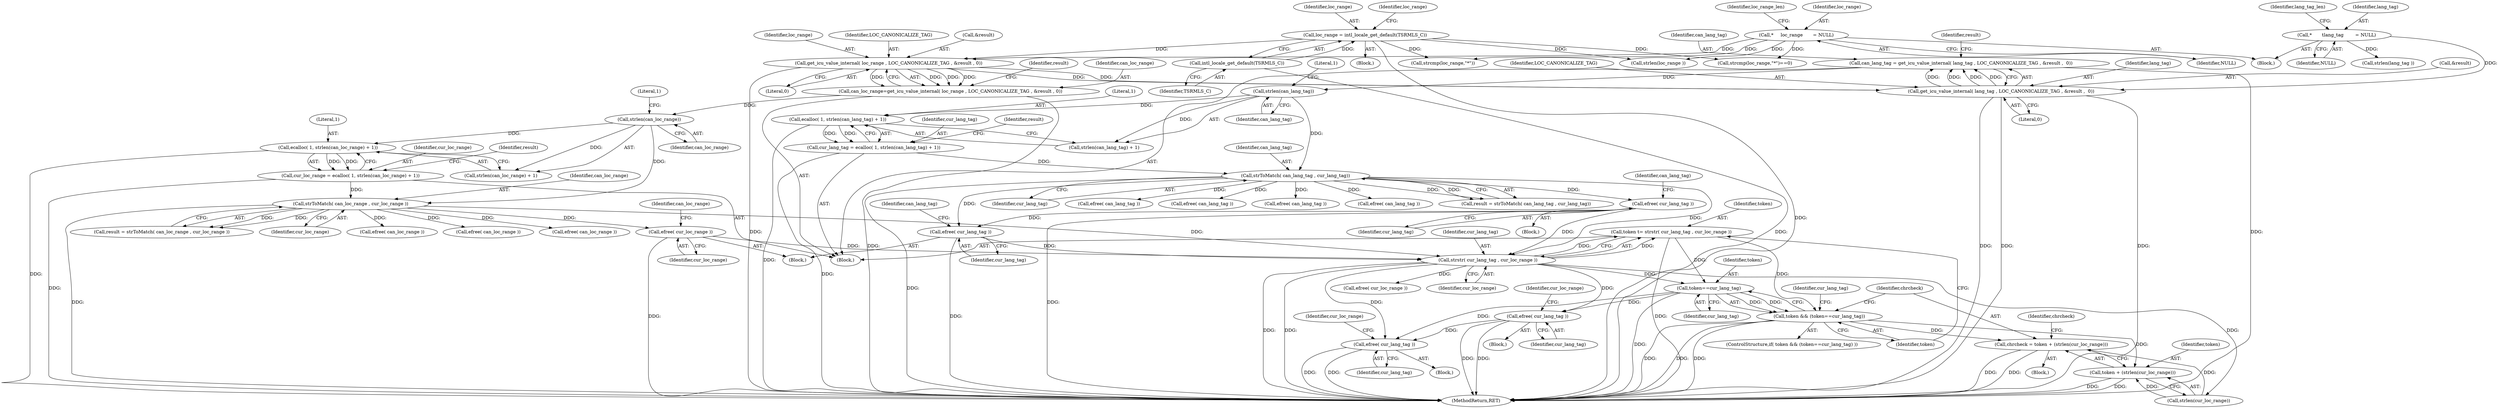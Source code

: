 digraph "0_php-src_97eff7eb57fc2320c267a949cffd622c38712484?w=1_10@API" {
"1000267" [label="(Call,token \t= strstr( cur_lang_tag , cur_loc_range ))"];
"1000269" [label="(Call,strstr( cur_lang_tag , cur_loc_range ))"];
"1000258" [label="(Call,efree( cur_lang_tag ))"];
"1000235" [label="(Call,efree( cur_lang_tag ))"];
"1000227" [label="(Call,strToMatch( can_lang_tag , cur_lang_tag))"];
"1000222" [label="(Call,strlen(can_lang_tag))"];
"1000203" [label="(Call,can_lang_tag = get_icu_value_internal( lang_tag , LOC_CANONICALIZE_TAG , &result ,  0))"];
"1000205" [label="(Call,get_icu_value_internal( lang_tag , LOC_CANONICALIZE_TAG , &result ,  0))"];
"1000116" [label="(Call,*       \tlang_tag        = NULL)"];
"1000191" [label="(Call,get_icu_value_internal( loc_range , LOC_CANONICALIZE_TAG , &result , 0))"];
"1000124" [label="(Call,*     loc_range       = NULL)"];
"1000174" [label="(Call,loc_range = intl_locale_get_default(TSRMLS_C))"];
"1000176" [label="(Call,intl_locale_get_default(TSRMLS_C))"];
"1000217" [label="(Call,cur_lang_tag = ecalloc( 1, strlen(can_lang_tag) + 1))"];
"1000219" [label="(Call,ecalloc( 1, strlen(can_lang_tag) + 1))"];
"1000250" [label="(Call,strToMatch( can_loc_range , cur_loc_range ))"];
"1000245" [label="(Call,strlen(can_loc_range))"];
"1000189" [label="(Call,can_loc_range=get_icu_value_internal( loc_range , LOC_CANONICALIZE_TAG , &result , 0))"];
"1000240" [label="(Call,cur_loc_range = ecalloc( 1, strlen(can_loc_range) + 1))"];
"1000242" [label="(Call,ecalloc( 1, strlen(can_loc_range) + 1))"];
"1000262" [label="(Call,efree( cur_loc_range ))"];
"1000273" [label="(Call,token && (token==cur_lang_tag))"];
"1000279" [label="(Call,chrcheck = token + (strlen(cur_loc_range)))"];
"1000281" [label="(Call,token + (strlen(cur_loc_range)))"];
"1000275" [label="(Call,token==cur_lang_tag)"];
"1000297" [label="(Call,efree( cur_lang_tag ))"];
"1000318" [label="(Call,efree( cur_lang_tag ))"];
"1000246" [label="(Identifier,can_loc_range)"];
"1000175" [label="(Identifier,loc_range)"];
"1000244" [label="(Call,strlen(can_loc_range) + 1)"];
"1000249" [label="(Identifier,result)"];
"1000281" [label="(Call,token + (strlen(cur_loc_range)))"];
"1000228" [label="(Identifier,can_lang_tag)"];
"1000180" [label="(Call,strcmp(loc_range,\"*\"))"];
"1000272" [label="(ControlStructure,if( token && (token==cur_lang_tag) ))"];
"1000296" [label="(Block,)"];
"1000282" [label="(Identifier,token)"];
"1000235" [label="(Call,efree( cur_lang_tag ))"];
"1000251" [label="(Identifier,can_loc_range)"];
"1000267" [label="(Call,token \t= strstr( cur_lang_tag , cur_loc_range ))"];
"1000300" [label="(Identifier,cur_loc_range)"];
"1000177" [label="(Identifier,TSRMLS_C)"];
"1000258" [label="(Call,efree( cur_lang_tag ))"];
"1000317" [label="(Block,)"];
"1000192" [label="(Identifier,loc_range)"];
"1000257" [label="(Block,)"];
"1000280" [label="(Identifier,chrcheck)"];
"1000297" [label="(Call,efree( cur_lang_tag ))"];
"1000276" [label="(Identifier,token)"];
"1000193" [label="(Identifier,LOC_CANONICALIZE_TAG)"];
"1000189" [label="(Call,can_loc_range=get_icu_value_internal( loc_range , LOC_CANONICALIZE_TAG , &result , 0))"];
"1000364" [label="(Call,strlen(loc_range ))"];
"1000241" [label="(Identifier,cur_loc_range)"];
"1000318" [label="(Call,efree( cur_lang_tag ))"];
"1000236" [label="(Identifier,cur_lang_tag)"];
"1000328" [label="(Call,efree( can_lang_tag ))"];
"1000217" [label="(Call,cur_lang_tag = ecalloc( 1, strlen(can_lang_tag) + 1))"];
"1000114" [label="(Block,)"];
"1000277" [label="(Identifier,cur_lang_tag)"];
"1000181" [label="(Identifier,loc_range)"];
"1000121" [label="(Identifier,lang_tag_len)"];
"1000213" [label="(Identifier,result)"];
"1000194" [label="(Call,&result)"];
"1000210" [label="(Literal,0)"];
"1000226" [label="(Identifier,result)"];
"1000259" [label="(Identifier,cur_lang_tag)"];
"1000242" [label="(Call,ecalloc( 1, strlen(can_loc_range) + 1))"];
"1000265" [label="(Identifier,can_loc_range)"];
"1000118" [label="(Identifier,NULL)"];
"1000261" [label="(Identifier,can_lang_tag)"];
"1000203" [label="(Call,can_lang_tag = get_icu_value_internal( lang_tag , LOC_CANONICALIZE_TAG , &result ,  0))"];
"1000312" [label="(Call,efree( can_loc_range ))"];
"1000129" [label="(Identifier,loc_range_len)"];
"1000176" [label="(Call,intl_locale_get_default(TSRMLS_C))"];
"1000219" [label="(Call,ecalloc( 1, strlen(can_lang_tag) + 1))"];
"1000275" [label="(Call,token==cur_lang_tag)"];
"1000240" [label="(Call,cur_loc_range = ecalloc( 1, strlen(can_loc_range) + 1))"];
"1000222" [label="(Call,strlen(can_lang_tag))"];
"1000260" [label="(Call,efree( can_lang_tag ))"];
"1000229" [label="(Identifier,cur_lang_tag)"];
"1000252" [label="(Identifier,cur_loc_range)"];
"1000274" [label="(Identifier,token)"];
"1000298" [label="(Identifier,cur_lang_tag)"];
"1000220" [label="(Literal,1)"];
"1000431" [label="(MethodReturn,RET)"];
"1000207" [label="(Identifier,LOC_CANONICALIZE_TAG)"];
"1000238" [label="(Identifier,can_lang_tag)"];
"1000126" [label="(Identifier,NULL)"];
"1000199" [label="(Identifier,result)"];
"1000263" [label="(Identifier,cur_loc_range)"];
"1000116" [label="(Call,*       \tlang_tag        = NULL)"];
"1000204" [label="(Identifier,can_lang_tag)"];
"1000234" [label="(Block,)"];
"1000269" [label="(Call,strstr( cur_lang_tag , cur_loc_range ))"];
"1000191" [label="(Call,get_icu_value_internal( loc_range , LOC_CANONICALIZE_TAG , &result , 0))"];
"1000188" [label="(Block,)"];
"1000279" [label="(Call,chrcheck = token + (strlen(cur_loc_range)))"];
"1000250" [label="(Call,strToMatch( can_loc_range , cur_loc_range ))"];
"1000262" [label="(Call,efree( cur_loc_range ))"];
"1000117" [label="(Identifier,lang_tag)"];
"1000283" [label="(Call,strlen(cur_loc_range))"];
"1000237" [label="(Call,efree( can_lang_tag ))"];
"1000268" [label="(Identifier,token)"];
"1000323" [label="(Call,efree( cur_loc_range ))"];
"1000173" [label="(Block,)"];
"1000270" [label="(Identifier,cur_lang_tag)"];
"1000223" [label="(Identifier,can_lang_tag)"];
"1000206" [label="(Identifier,lang_tag)"];
"1000196" [label="(Literal,0)"];
"1000225" [label="(Call,result = strToMatch( can_lang_tag , cur_lang_tag))"];
"1000333" [label="(Call,efree( can_loc_range ))"];
"1000248" [label="(Call,result = strToMatch( can_loc_range , cur_loc_range ))"];
"1000307" [label="(Call,efree( can_lang_tag ))"];
"1000289" [label="(Identifier,chrcheck)"];
"1000243" [label="(Literal,1)"];
"1000190" [label="(Identifier,can_loc_range)"];
"1000124" [label="(Call,*     loc_range       = NULL)"];
"1000321" [label="(Identifier,cur_loc_range)"];
"1000316" [label="(Identifier,cur_lang_tag)"];
"1000273" [label="(Call,token && (token==cur_lang_tag))"];
"1000227" [label="(Call,strToMatch( can_lang_tag , cur_lang_tag))"];
"1000319" [label="(Identifier,cur_lang_tag)"];
"1000174" [label="(Call,loc_range = intl_locale_get_default(TSRMLS_C))"];
"1000221" [label="(Call,strlen(can_lang_tag) + 1)"];
"1000271" [label="(Identifier,cur_loc_range)"];
"1000125" [label="(Identifier,loc_range)"];
"1000247" [label="(Literal,1)"];
"1000224" [label="(Literal,1)"];
"1000264" [label="(Call,efree( can_loc_range ))"];
"1000278" [label="(Block,)"];
"1000245" [label="(Call,strlen(can_loc_range))"];
"1000343" [label="(Call,strlen(lang_tag ))"];
"1000208" [label="(Call,&result)"];
"1000218" [label="(Identifier,cur_lang_tag)"];
"1000179" [label="(Call,strcmp(loc_range,\"*\")==0)"];
"1000205" [label="(Call,get_icu_value_internal( lang_tag , LOC_CANONICALIZE_TAG , &result ,  0))"];
"1000267" -> "1000188"  [label="AST: "];
"1000267" -> "1000269"  [label="CFG: "];
"1000268" -> "1000267"  [label="AST: "];
"1000269" -> "1000267"  [label="AST: "];
"1000274" -> "1000267"  [label="CFG: "];
"1000267" -> "1000431"  [label="DDG: "];
"1000269" -> "1000267"  [label="DDG: "];
"1000269" -> "1000267"  [label="DDG: "];
"1000267" -> "1000273"  [label="DDG: "];
"1000267" -> "1000275"  [label="DDG: "];
"1000269" -> "1000271"  [label="CFG: "];
"1000270" -> "1000269"  [label="AST: "];
"1000271" -> "1000269"  [label="AST: "];
"1000269" -> "1000431"  [label="DDG: "];
"1000269" -> "1000431"  [label="DDG: "];
"1000258" -> "1000269"  [label="DDG: "];
"1000235" -> "1000269"  [label="DDG: "];
"1000227" -> "1000269"  [label="DDG: "];
"1000250" -> "1000269"  [label="DDG: "];
"1000262" -> "1000269"  [label="DDG: "];
"1000269" -> "1000275"  [label="DDG: "];
"1000269" -> "1000283"  [label="DDG: "];
"1000269" -> "1000297"  [label="DDG: "];
"1000269" -> "1000318"  [label="DDG: "];
"1000269" -> "1000323"  [label="DDG: "];
"1000258" -> "1000257"  [label="AST: "];
"1000258" -> "1000259"  [label="CFG: "];
"1000259" -> "1000258"  [label="AST: "];
"1000261" -> "1000258"  [label="CFG: "];
"1000258" -> "1000431"  [label="DDG: "];
"1000235" -> "1000258"  [label="DDG: "];
"1000227" -> "1000258"  [label="DDG: "];
"1000235" -> "1000234"  [label="AST: "];
"1000235" -> "1000236"  [label="CFG: "];
"1000236" -> "1000235"  [label="AST: "];
"1000238" -> "1000235"  [label="CFG: "];
"1000235" -> "1000431"  [label="DDG: "];
"1000227" -> "1000235"  [label="DDG: "];
"1000227" -> "1000225"  [label="AST: "];
"1000227" -> "1000229"  [label="CFG: "];
"1000228" -> "1000227"  [label="AST: "];
"1000229" -> "1000227"  [label="AST: "];
"1000225" -> "1000227"  [label="CFG: "];
"1000227" -> "1000431"  [label="DDG: "];
"1000227" -> "1000225"  [label="DDG: "];
"1000227" -> "1000225"  [label="DDG: "];
"1000222" -> "1000227"  [label="DDG: "];
"1000217" -> "1000227"  [label="DDG: "];
"1000227" -> "1000237"  [label="DDG: "];
"1000227" -> "1000260"  [label="DDG: "];
"1000227" -> "1000307"  [label="DDG: "];
"1000227" -> "1000328"  [label="DDG: "];
"1000222" -> "1000221"  [label="AST: "];
"1000222" -> "1000223"  [label="CFG: "];
"1000223" -> "1000222"  [label="AST: "];
"1000224" -> "1000222"  [label="CFG: "];
"1000222" -> "1000219"  [label="DDG: "];
"1000222" -> "1000221"  [label="DDG: "];
"1000203" -> "1000222"  [label="DDG: "];
"1000203" -> "1000188"  [label="AST: "];
"1000203" -> "1000205"  [label="CFG: "];
"1000204" -> "1000203"  [label="AST: "];
"1000205" -> "1000203"  [label="AST: "];
"1000213" -> "1000203"  [label="CFG: "];
"1000203" -> "1000431"  [label="DDG: "];
"1000205" -> "1000203"  [label="DDG: "];
"1000205" -> "1000203"  [label="DDG: "];
"1000205" -> "1000203"  [label="DDG: "];
"1000205" -> "1000203"  [label="DDG: "];
"1000205" -> "1000210"  [label="CFG: "];
"1000206" -> "1000205"  [label="AST: "];
"1000207" -> "1000205"  [label="AST: "];
"1000208" -> "1000205"  [label="AST: "];
"1000210" -> "1000205"  [label="AST: "];
"1000205" -> "1000431"  [label="DDG: "];
"1000205" -> "1000431"  [label="DDG: "];
"1000205" -> "1000431"  [label="DDG: "];
"1000116" -> "1000205"  [label="DDG: "];
"1000191" -> "1000205"  [label="DDG: "];
"1000191" -> "1000205"  [label="DDG: "];
"1000116" -> "1000114"  [label="AST: "];
"1000116" -> "1000118"  [label="CFG: "];
"1000117" -> "1000116"  [label="AST: "];
"1000118" -> "1000116"  [label="AST: "];
"1000121" -> "1000116"  [label="CFG: "];
"1000116" -> "1000343"  [label="DDG: "];
"1000191" -> "1000189"  [label="AST: "];
"1000191" -> "1000196"  [label="CFG: "];
"1000192" -> "1000191"  [label="AST: "];
"1000193" -> "1000191"  [label="AST: "];
"1000194" -> "1000191"  [label="AST: "];
"1000196" -> "1000191"  [label="AST: "];
"1000189" -> "1000191"  [label="CFG: "];
"1000191" -> "1000431"  [label="DDG: "];
"1000191" -> "1000189"  [label="DDG: "];
"1000191" -> "1000189"  [label="DDG: "];
"1000191" -> "1000189"  [label="DDG: "];
"1000191" -> "1000189"  [label="DDG: "];
"1000124" -> "1000191"  [label="DDG: "];
"1000174" -> "1000191"  [label="DDG: "];
"1000124" -> "1000114"  [label="AST: "];
"1000124" -> "1000126"  [label="CFG: "];
"1000125" -> "1000124"  [label="AST: "];
"1000126" -> "1000124"  [label="AST: "];
"1000129" -> "1000124"  [label="CFG: "];
"1000124" -> "1000179"  [label="DDG: "];
"1000124" -> "1000180"  [label="DDG: "];
"1000124" -> "1000364"  [label="DDG: "];
"1000174" -> "1000173"  [label="AST: "];
"1000174" -> "1000176"  [label="CFG: "];
"1000175" -> "1000174"  [label="AST: "];
"1000176" -> "1000174"  [label="AST: "];
"1000181" -> "1000174"  [label="CFG: "];
"1000174" -> "1000431"  [label="DDG: "];
"1000176" -> "1000174"  [label="DDG: "];
"1000174" -> "1000179"  [label="DDG: "];
"1000174" -> "1000180"  [label="DDG: "];
"1000174" -> "1000364"  [label="DDG: "];
"1000176" -> "1000177"  [label="CFG: "];
"1000177" -> "1000176"  [label="AST: "];
"1000176" -> "1000431"  [label="DDG: "];
"1000217" -> "1000188"  [label="AST: "];
"1000217" -> "1000219"  [label="CFG: "];
"1000218" -> "1000217"  [label="AST: "];
"1000219" -> "1000217"  [label="AST: "];
"1000226" -> "1000217"  [label="CFG: "];
"1000217" -> "1000431"  [label="DDG: "];
"1000219" -> "1000217"  [label="DDG: "];
"1000219" -> "1000217"  [label="DDG: "];
"1000219" -> "1000221"  [label="CFG: "];
"1000220" -> "1000219"  [label="AST: "];
"1000221" -> "1000219"  [label="AST: "];
"1000219" -> "1000431"  [label="DDG: "];
"1000250" -> "1000248"  [label="AST: "];
"1000250" -> "1000252"  [label="CFG: "];
"1000251" -> "1000250"  [label="AST: "];
"1000252" -> "1000250"  [label="AST: "];
"1000248" -> "1000250"  [label="CFG: "];
"1000250" -> "1000431"  [label="DDG: "];
"1000250" -> "1000248"  [label="DDG: "];
"1000250" -> "1000248"  [label="DDG: "];
"1000245" -> "1000250"  [label="DDG: "];
"1000240" -> "1000250"  [label="DDG: "];
"1000250" -> "1000262"  [label="DDG: "];
"1000250" -> "1000264"  [label="DDG: "];
"1000250" -> "1000312"  [label="DDG: "];
"1000250" -> "1000333"  [label="DDG: "];
"1000245" -> "1000244"  [label="AST: "];
"1000245" -> "1000246"  [label="CFG: "];
"1000246" -> "1000245"  [label="AST: "];
"1000247" -> "1000245"  [label="CFG: "];
"1000245" -> "1000242"  [label="DDG: "];
"1000245" -> "1000244"  [label="DDG: "];
"1000189" -> "1000245"  [label="DDG: "];
"1000189" -> "1000188"  [label="AST: "];
"1000190" -> "1000189"  [label="AST: "];
"1000199" -> "1000189"  [label="CFG: "];
"1000189" -> "1000431"  [label="DDG: "];
"1000240" -> "1000188"  [label="AST: "];
"1000240" -> "1000242"  [label="CFG: "];
"1000241" -> "1000240"  [label="AST: "];
"1000242" -> "1000240"  [label="AST: "];
"1000249" -> "1000240"  [label="CFG: "];
"1000240" -> "1000431"  [label="DDG: "];
"1000242" -> "1000240"  [label="DDG: "];
"1000242" -> "1000240"  [label="DDG: "];
"1000242" -> "1000244"  [label="CFG: "];
"1000243" -> "1000242"  [label="AST: "];
"1000244" -> "1000242"  [label="AST: "];
"1000242" -> "1000431"  [label="DDG: "];
"1000262" -> "1000257"  [label="AST: "];
"1000262" -> "1000263"  [label="CFG: "];
"1000263" -> "1000262"  [label="AST: "];
"1000265" -> "1000262"  [label="CFG: "];
"1000262" -> "1000431"  [label="DDG: "];
"1000273" -> "1000272"  [label="AST: "];
"1000273" -> "1000274"  [label="CFG: "];
"1000273" -> "1000275"  [label="CFG: "];
"1000274" -> "1000273"  [label="AST: "];
"1000275" -> "1000273"  [label="AST: "];
"1000280" -> "1000273"  [label="CFG: "];
"1000316" -> "1000273"  [label="CFG: "];
"1000273" -> "1000431"  [label="DDG: "];
"1000273" -> "1000431"  [label="DDG: "];
"1000273" -> "1000431"  [label="DDG: "];
"1000275" -> "1000273"  [label="DDG: "];
"1000275" -> "1000273"  [label="DDG: "];
"1000273" -> "1000279"  [label="DDG: "];
"1000273" -> "1000281"  [label="DDG: "];
"1000279" -> "1000278"  [label="AST: "];
"1000279" -> "1000281"  [label="CFG: "];
"1000280" -> "1000279"  [label="AST: "];
"1000281" -> "1000279"  [label="AST: "];
"1000289" -> "1000279"  [label="CFG: "];
"1000279" -> "1000431"  [label="DDG: "];
"1000279" -> "1000431"  [label="DDG: "];
"1000283" -> "1000279"  [label="DDG: "];
"1000281" -> "1000283"  [label="CFG: "];
"1000282" -> "1000281"  [label="AST: "];
"1000283" -> "1000281"  [label="AST: "];
"1000281" -> "1000431"  [label="DDG: "];
"1000281" -> "1000431"  [label="DDG: "];
"1000283" -> "1000281"  [label="DDG: "];
"1000275" -> "1000277"  [label="CFG: "];
"1000276" -> "1000275"  [label="AST: "];
"1000277" -> "1000275"  [label="AST: "];
"1000275" -> "1000431"  [label="DDG: "];
"1000275" -> "1000297"  [label="DDG: "];
"1000275" -> "1000318"  [label="DDG: "];
"1000297" -> "1000296"  [label="AST: "];
"1000297" -> "1000298"  [label="CFG: "];
"1000298" -> "1000297"  [label="AST: "];
"1000300" -> "1000297"  [label="CFG: "];
"1000297" -> "1000431"  [label="DDG: "];
"1000297" -> "1000431"  [label="DDG: "];
"1000297" -> "1000318"  [label="DDG: "];
"1000318" -> "1000317"  [label="AST: "];
"1000318" -> "1000319"  [label="CFG: "];
"1000319" -> "1000318"  [label="AST: "];
"1000321" -> "1000318"  [label="CFG: "];
"1000318" -> "1000431"  [label="DDG: "];
"1000318" -> "1000431"  [label="DDG: "];
}
